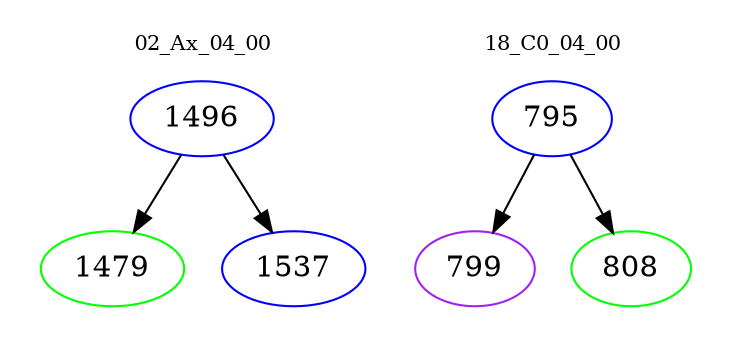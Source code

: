 digraph{
subgraph cluster_0 {
color = white
label = "02_Ax_04_00";
fontsize=10;
T0_1496 [label="1496", color="blue"]
T0_1496 -> T0_1479 [color="black"]
T0_1479 [label="1479", color="green"]
T0_1496 -> T0_1537 [color="black"]
T0_1537 [label="1537", color="blue"]
}
subgraph cluster_1 {
color = white
label = "18_C0_04_00";
fontsize=10;
T1_795 [label="795", color="blue"]
T1_795 -> T1_799 [color="black"]
T1_799 [label="799", color="purple"]
T1_795 -> T1_808 [color="black"]
T1_808 [label="808", color="green"]
}
}
